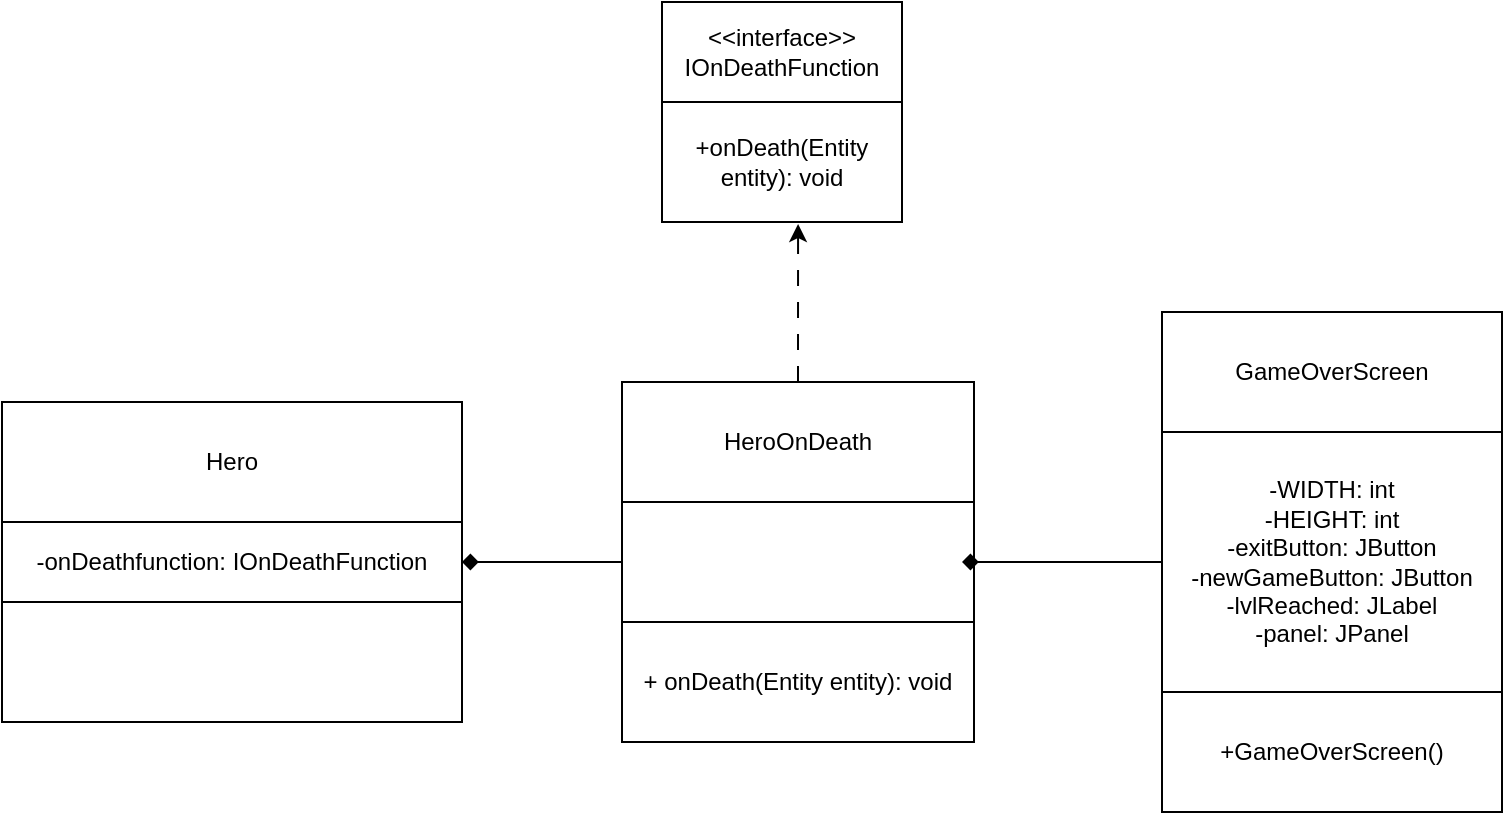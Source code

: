 <mxfile version="21.2.7" type="device">
  <diagram name="Seite-1" id="HY0AjqqfY585FguSOX5S">
    <mxGraphModel dx="1434" dy="731" grid="1" gridSize="10" guides="1" tooltips="1" connect="1" arrows="1" fold="1" page="1" pageScale="1" pageWidth="827" pageHeight="1169" math="0" shadow="0">
      <root>
        <mxCell id="0" />
        <mxCell id="1" parent="0" />
        <mxCell id="o8LeTdsDU2_dcLWQ6J83-1" value="Hero" style="rounded=0;whiteSpace=wrap;html=1;" vertex="1" parent="1">
          <mxGeometry x="10" y="200" width="230" height="60" as="geometry" />
        </mxCell>
        <mxCell id="o8LeTdsDU2_dcLWQ6J83-2" value="-onDeathfunction: IOnDeathFunction" style="rounded=0;whiteSpace=wrap;html=1;" vertex="1" parent="1">
          <mxGeometry x="10" y="260" width="230" height="40" as="geometry" />
        </mxCell>
        <mxCell id="o8LeTdsDU2_dcLWQ6J83-3" value="" style="rounded=0;whiteSpace=wrap;html=1;" vertex="1" parent="1">
          <mxGeometry x="10" y="300" width="230" height="60" as="geometry" />
        </mxCell>
        <mxCell id="o8LeTdsDU2_dcLWQ6J83-10" style="edgeStyle=orthogonalEdgeStyle;rounded=0;orthogonalLoop=1;jettySize=auto;html=1;exitX=0.5;exitY=0;exitDx=0;exitDy=0;dashed=1;dashPattern=8 8;entryX=0.567;entryY=1.017;entryDx=0;entryDy=0;entryPerimeter=0;" edge="1" parent="1" source="o8LeTdsDU2_dcLWQ6J83-4" target="o8LeTdsDU2_dcLWQ6J83-8">
          <mxGeometry relative="1" as="geometry">
            <mxPoint x="410" y="120" as="targetPoint" />
          </mxGeometry>
        </mxCell>
        <mxCell id="o8LeTdsDU2_dcLWQ6J83-4" value="HeroOnDeath" style="rounded=0;whiteSpace=wrap;html=1;" vertex="1" parent="1">
          <mxGeometry x="320" y="190" width="176" height="60" as="geometry" />
        </mxCell>
        <mxCell id="o8LeTdsDU2_dcLWQ6J83-5" value="" style="rounded=0;whiteSpace=wrap;html=1;" vertex="1" parent="1">
          <mxGeometry x="320" y="250" width="176" height="60" as="geometry" />
        </mxCell>
        <mxCell id="o8LeTdsDU2_dcLWQ6J83-6" value="+ onDeath(Entity entity): void" style="rounded=0;whiteSpace=wrap;html=1;" vertex="1" parent="1">
          <mxGeometry x="320" y="310" width="176" height="60" as="geometry" />
        </mxCell>
        <mxCell id="o8LeTdsDU2_dcLWQ6J83-7" value="&amp;lt;&amp;lt;interface&amp;gt;&amp;gt;&lt;br&gt;IOnDeathFunction" style="rounded=0;whiteSpace=wrap;html=1;" vertex="1" parent="1">
          <mxGeometry x="340" width="120" height="50" as="geometry" />
        </mxCell>
        <mxCell id="o8LeTdsDU2_dcLWQ6J83-8" value="+onDeath(Entity entity): void" style="rounded=0;whiteSpace=wrap;html=1;" vertex="1" parent="1">
          <mxGeometry x="340" y="50" width="120" height="60" as="geometry" />
        </mxCell>
        <mxCell id="o8LeTdsDU2_dcLWQ6J83-12" value="GameOverScreen" style="rounded=0;whiteSpace=wrap;html=1;" vertex="1" parent="1">
          <mxGeometry x="590" y="155" width="170" height="60" as="geometry" />
        </mxCell>
        <mxCell id="o8LeTdsDU2_dcLWQ6J83-13" value="-WIDTH: int&lt;br&gt;-HEIGHT: int&lt;br&gt;-exitButton: JButton&lt;br&gt;-newGameButton: JButton&lt;br&gt;-lvlReached: JLabel&lt;br&gt;-panel: JPanel" style="rounded=0;whiteSpace=wrap;html=1;" vertex="1" parent="1">
          <mxGeometry x="590" y="215" width="170" height="130" as="geometry" />
        </mxCell>
        <mxCell id="o8LeTdsDU2_dcLWQ6J83-14" value="+GameOverScreen()" style="rounded=0;whiteSpace=wrap;html=1;" vertex="1" parent="1">
          <mxGeometry x="590" y="345" width="170" height="60" as="geometry" />
        </mxCell>
        <mxCell id="o8LeTdsDU2_dcLWQ6J83-19" value="" style="endArrow=diamond;html=1;rounded=0;entryX=1;entryY=0.5;entryDx=0;entryDy=0;startArrow=none;startFill=0;endFill=1;" edge="1" parent="1" source="o8LeTdsDU2_dcLWQ6J83-5" target="o8LeTdsDU2_dcLWQ6J83-2">
          <mxGeometry width="50" height="50" relative="1" as="geometry">
            <mxPoint x="360" y="380" as="sourcePoint" />
            <mxPoint x="410" y="330" as="targetPoint" />
          </mxGeometry>
        </mxCell>
        <mxCell id="o8LeTdsDU2_dcLWQ6J83-21" value="" style="endArrow=diamond;html=1;rounded=0;startArrow=none;startFill=0;endFill=1;exitX=0;exitY=0.5;exitDx=0;exitDy=0;entryX=0.966;entryY=0.5;entryDx=0;entryDy=0;entryPerimeter=0;" edge="1" parent="1" source="o8LeTdsDU2_dcLWQ6J83-13" target="o8LeTdsDU2_dcLWQ6J83-5">
          <mxGeometry width="50" height="50" relative="1" as="geometry">
            <mxPoint x="570" y="279.5" as="sourcePoint" />
            <mxPoint x="500" y="280" as="targetPoint" />
          </mxGeometry>
        </mxCell>
      </root>
    </mxGraphModel>
  </diagram>
</mxfile>

